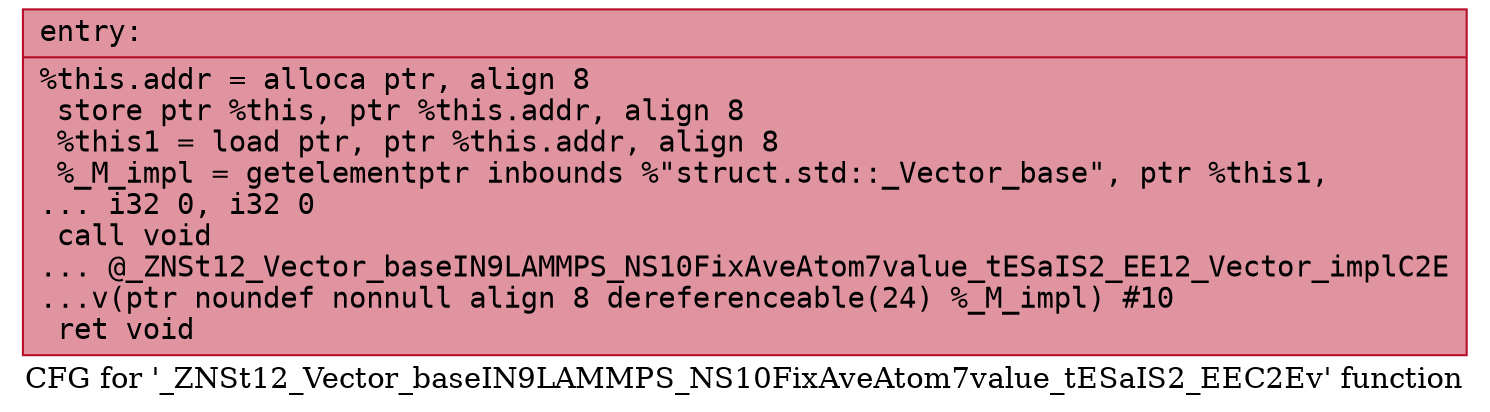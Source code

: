 digraph "CFG for '_ZNSt12_Vector_baseIN9LAMMPS_NS10FixAveAtom7value_tESaIS2_EEC2Ev' function" {
	label="CFG for '_ZNSt12_Vector_baseIN9LAMMPS_NS10FixAveAtom7value_tESaIS2_EEC2Ev' function";

	Node0x55d0867334d0 [shape=record,color="#b70d28ff", style=filled, fillcolor="#b70d2870" fontname="Courier",label="{entry:\l|  %this.addr = alloca ptr, align 8\l  store ptr %this, ptr %this.addr, align 8\l  %this1 = load ptr, ptr %this.addr, align 8\l  %_M_impl = getelementptr inbounds %\"struct.std::_Vector_base\", ptr %this1,\l... i32 0, i32 0\l  call void\l... @_ZNSt12_Vector_baseIN9LAMMPS_NS10FixAveAtom7value_tESaIS2_EE12_Vector_implC2E\l...v(ptr noundef nonnull align 8 dereferenceable(24) %_M_impl) #10\l  ret void\l}"];
}
